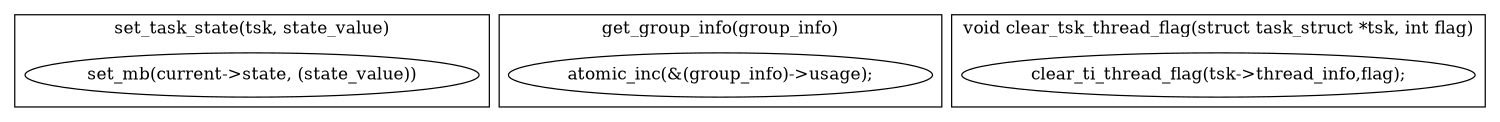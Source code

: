 digraph sched_h{
        size="10,18";
        ratio=filled;

	subgraph cluster_set_task_state{
		label="set_task_state(tsk, state_value)";
                
		set_mb[label="set_mb((tsk)->state, (state_value))"];
	}

	subgraph cluster_set_current_state{
		label="set_current_state(state_value)";

		set_mb[label="set_mb(current->state, (state_value))"];
        }
        

        subgraph cluster_get_group_info{
		label="get_group_info(group_info)";

                atomic_inc[label="atomic_inc(&(group_info)->usage);"];
        }

        subgraph cluster_clear_task_thread_flag{
                label="void clear_tsk_thread_flag(struct task_struct *tsk, int flag)";
                clear_ti_thread_flag[label="clear_ti_thread_flag(tsk->thread_info,flag);"];
                
        }
}
